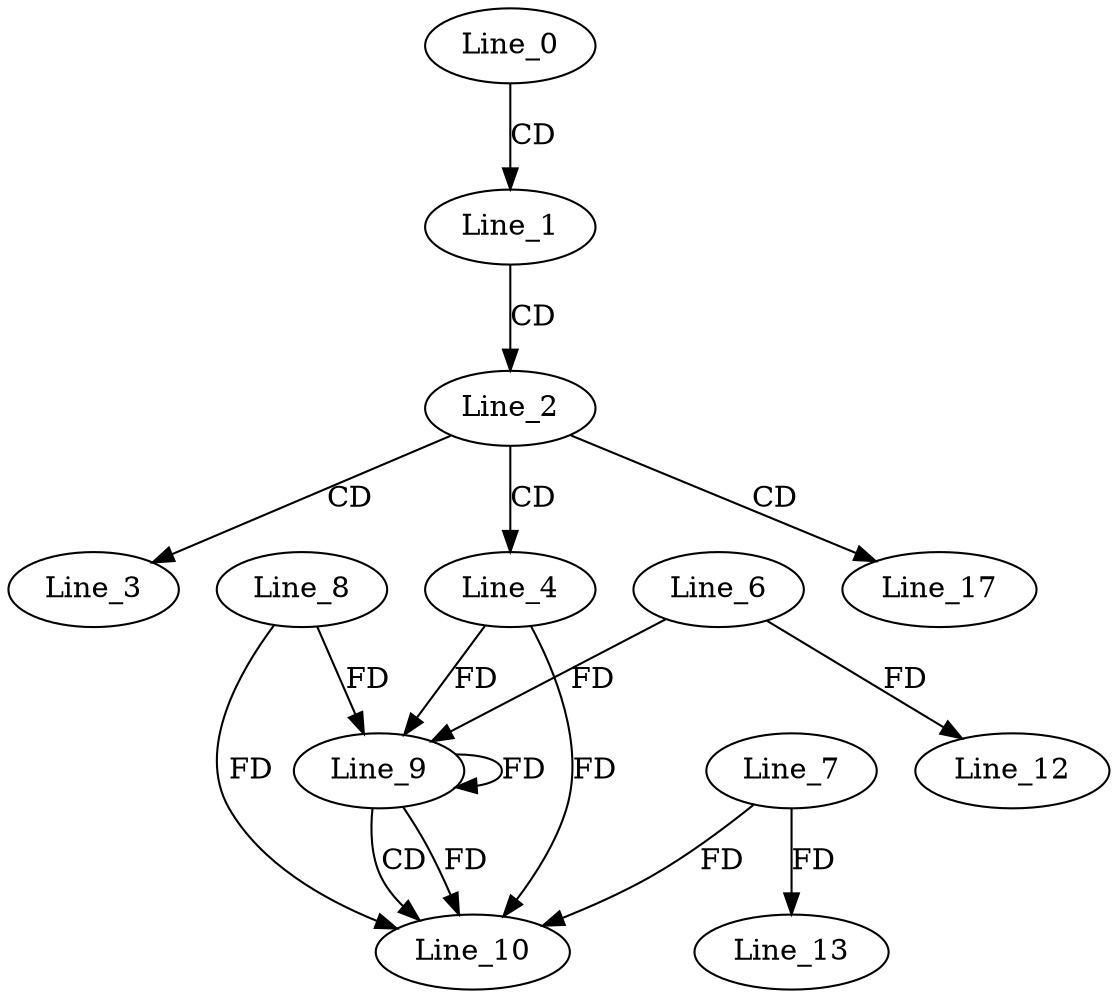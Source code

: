 digraph G {
  Line_0;
  Line_1;
  Line_2;
  Line_3;
  Line_4;
  Line_9;
  Line_8;
  Line_9;
  Line_6;
  Line_9;
  Line_10;
  Line_7;
  Line_12;
  Line_13;
  Line_17;
  Line_0 -> Line_1 [ label="CD" ];
  Line_1 -> Line_2 [ label="CD" ];
  Line_2 -> Line_3 [ label="CD" ];
  Line_2 -> Line_4 [ label="CD" ];
  Line_9 -> Line_9 [ label="FD" ];
  Line_8 -> Line_9 [ label="FD" ];
  Line_6 -> Line_9 [ label="FD" ];
  Line_4 -> Line_9 [ label="FD" ];
  Line_9 -> Line_10 [ label="CD" ];
  Line_7 -> Line_10 [ label="FD" ];
  Line_4 -> Line_10 [ label="FD" ];
  Line_9 -> Line_10 [ label="FD" ];
  Line_8 -> Line_10 [ label="FD" ];
  Line_6 -> Line_12 [ label="FD" ];
  Line_7 -> Line_13 [ label="FD" ];
  Line_2 -> Line_17 [ label="CD" ];
}
